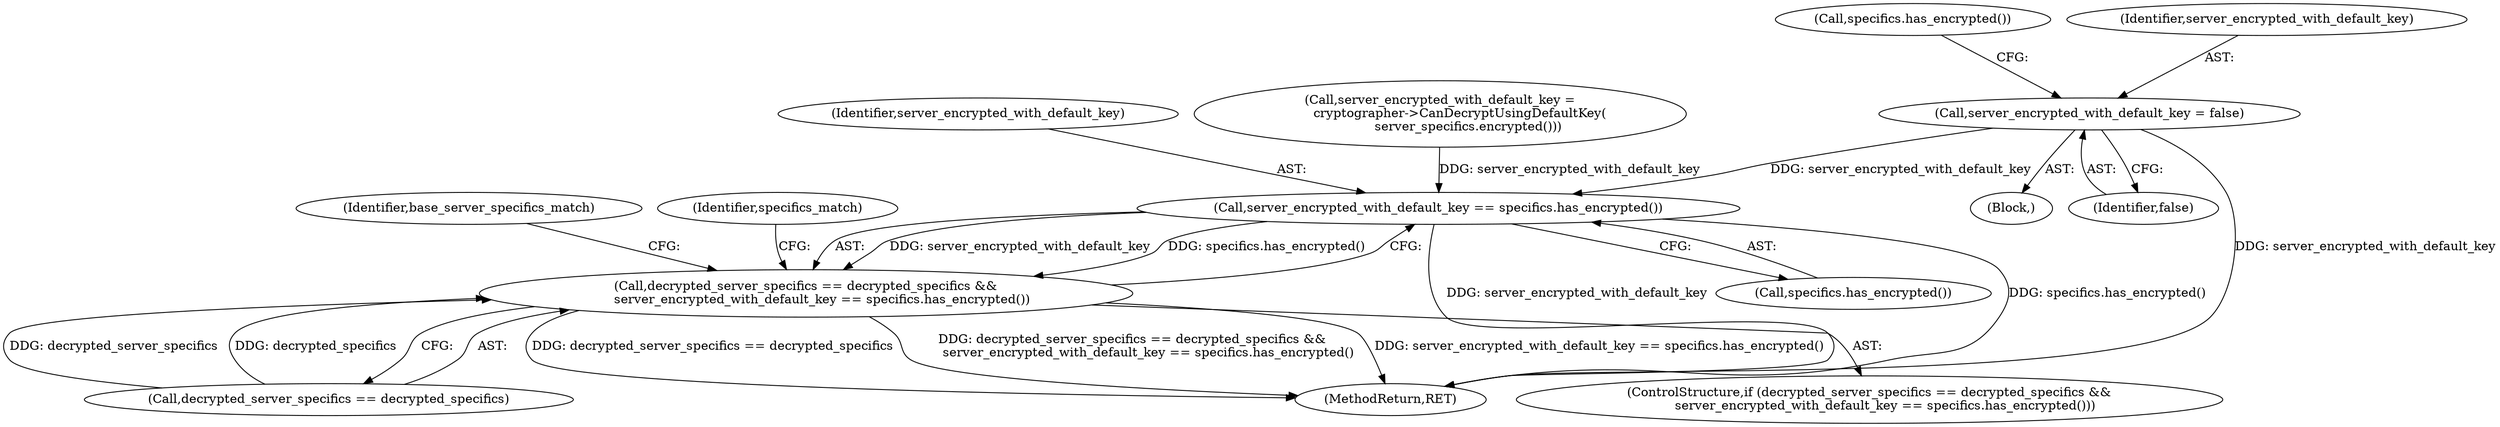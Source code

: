 digraph "0_Chrome_fcd3a7a671ecf2d5f46ea34787d27507a914d2f5_5@API" {
"1000214" [label="(Call,server_encrypted_with_default_key = false)"];
"1000253" [label="(Call,server_encrypted_with_default_key == specifics.has_encrypted())"];
"1000249" [label="(Call,decrypted_server_specifics == decrypted_specifics &&\n        server_encrypted_with_default_key == specifics.has_encrypted())"];
"1000255" [label="(Call,specifics.has_encrypted())"];
"1000218" [label="(Call,specifics.has_encrypted())"];
"1000250" [label="(Call,decrypted_server_specifics == decrypted_specifics)"];
"1000517" [label="(MethodReturn,RET)"];
"1000262" [label="(Identifier,base_server_specifics_match)"];
"1000249" [label="(Call,decrypted_server_specifics == decrypted_specifics &&\n        server_encrypted_with_default_key == specifics.has_encrypted())"];
"1000215" [label="(Identifier,server_encrypted_with_default_key)"];
"1000235" [label="(Call,server_encrypted_with_default_key =\n          cryptographer->CanDecryptUsingDefaultKey(\n              server_specifics.encrypted()))"];
"1000214" [label="(Call,server_encrypted_with_default_key = false)"];
"1000254" [label="(Identifier,server_encrypted_with_default_key)"];
"1000248" [label="(ControlStructure,if (decrypted_server_specifics == decrypted_specifics &&\n        server_encrypted_with_default_key == specifics.has_encrypted()))"];
"1000140" [label="(Block,)"];
"1000253" [label="(Call,server_encrypted_with_default_key == specifics.has_encrypted())"];
"1000216" [label="(Identifier,false)"];
"1000258" [label="(Identifier,specifics_match)"];
"1000214" -> "1000140"  [label="AST: "];
"1000214" -> "1000216"  [label="CFG: "];
"1000215" -> "1000214"  [label="AST: "];
"1000216" -> "1000214"  [label="AST: "];
"1000218" -> "1000214"  [label="CFG: "];
"1000214" -> "1000517"  [label="DDG: server_encrypted_with_default_key"];
"1000214" -> "1000253"  [label="DDG: server_encrypted_with_default_key"];
"1000253" -> "1000249"  [label="AST: "];
"1000253" -> "1000255"  [label="CFG: "];
"1000254" -> "1000253"  [label="AST: "];
"1000255" -> "1000253"  [label="AST: "];
"1000249" -> "1000253"  [label="CFG: "];
"1000253" -> "1000517"  [label="DDG: specifics.has_encrypted()"];
"1000253" -> "1000517"  [label="DDG: server_encrypted_with_default_key"];
"1000253" -> "1000249"  [label="DDG: server_encrypted_with_default_key"];
"1000253" -> "1000249"  [label="DDG: specifics.has_encrypted()"];
"1000235" -> "1000253"  [label="DDG: server_encrypted_with_default_key"];
"1000249" -> "1000248"  [label="AST: "];
"1000249" -> "1000250"  [label="CFG: "];
"1000250" -> "1000249"  [label="AST: "];
"1000258" -> "1000249"  [label="CFG: "];
"1000262" -> "1000249"  [label="CFG: "];
"1000249" -> "1000517"  [label="DDG: server_encrypted_with_default_key == specifics.has_encrypted()"];
"1000249" -> "1000517"  [label="DDG: decrypted_server_specifics == decrypted_specifics"];
"1000249" -> "1000517"  [label="DDG: decrypted_server_specifics == decrypted_specifics &&\n        server_encrypted_with_default_key == specifics.has_encrypted()"];
"1000250" -> "1000249"  [label="DDG: decrypted_server_specifics"];
"1000250" -> "1000249"  [label="DDG: decrypted_specifics"];
}
